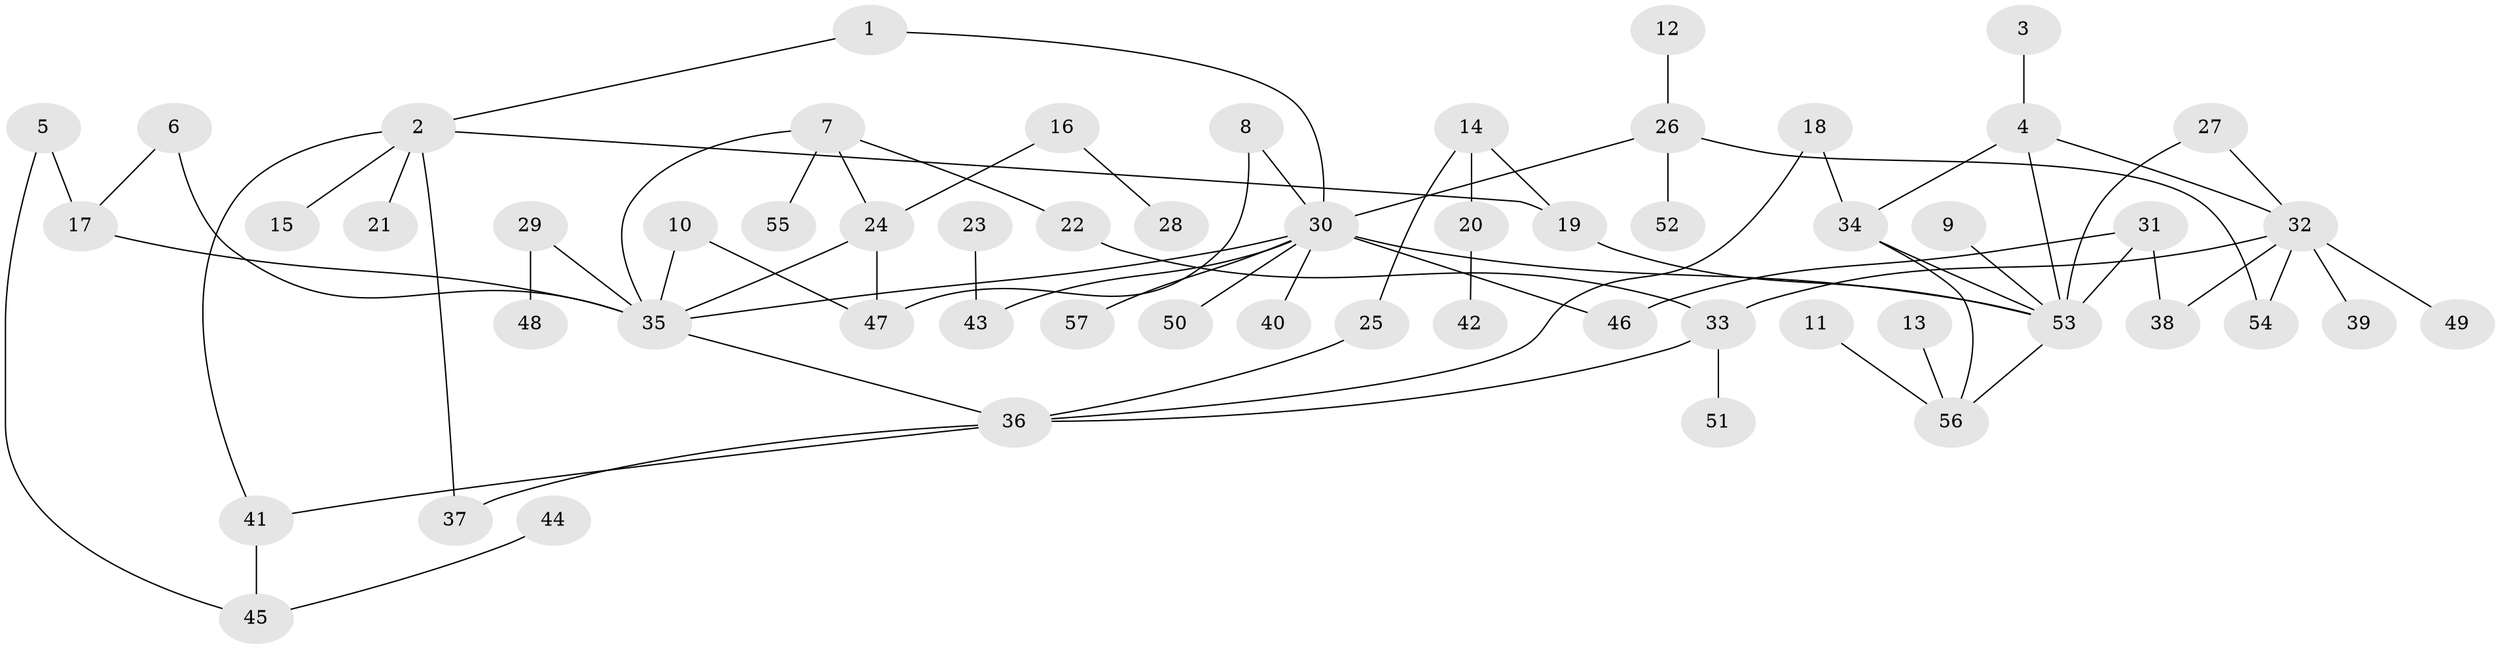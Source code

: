 // original degree distribution, {5: 0.06140350877192982, 2: 0.42105263157894735, 3: 0.07894736842105263, 10: 0.008771929824561403, 4: 0.09649122807017543, 8: 0.008771929824561403, 1: 0.3157894736842105, 6: 0.008771929824561403}
// Generated by graph-tools (version 1.1) at 2025/49/03/09/25 03:49:20]
// undirected, 57 vertices, 74 edges
graph export_dot {
graph [start="1"]
  node [color=gray90,style=filled];
  1;
  2;
  3;
  4;
  5;
  6;
  7;
  8;
  9;
  10;
  11;
  12;
  13;
  14;
  15;
  16;
  17;
  18;
  19;
  20;
  21;
  22;
  23;
  24;
  25;
  26;
  27;
  28;
  29;
  30;
  31;
  32;
  33;
  34;
  35;
  36;
  37;
  38;
  39;
  40;
  41;
  42;
  43;
  44;
  45;
  46;
  47;
  48;
  49;
  50;
  51;
  52;
  53;
  54;
  55;
  56;
  57;
  1 -- 2 [weight=1.0];
  1 -- 30 [weight=1.0];
  2 -- 15 [weight=1.0];
  2 -- 19 [weight=1.0];
  2 -- 21 [weight=1.0];
  2 -- 37 [weight=1.0];
  2 -- 41 [weight=1.0];
  3 -- 4 [weight=1.0];
  4 -- 32 [weight=1.0];
  4 -- 34 [weight=1.0];
  4 -- 53 [weight=1.0];
  5 -- 17 [weight=1.0];
  5 -- 45 [weight=1.0];
  6 -- 17 [weight=1.0];
  6 -- 35 [weight=1.0];
  7 -- 22 [weight=1.0];
  7 -- 24 [weight=1.0];
  7 -- 35 [weight=1.0];
  7 -- 55 [weight=1.0];
  8 -- 30 [weight=1.0];
  8 -- 47 [weight=1.0];
  9 -- 53 [weight=1.0];
  10 -- 35 [weight=1.0];
  10 -- 47 [weight=1.0];
  11 -- 56 [weight=1.0];
  12 -- 26 [weight=1.0];
  13 -- 56 [weight=1.0];
  14 -- 19 [weight=1.0];
  14 -- 20 [weight=1.0];
  14 -- 25 [weight=1.0];
  16 -- 24 [weight=1.0];
  16 -- 28 [weight=1.0];
  17 -- 35 [weight=1.0];
  18 -- 34 [weight=1.0];
  18 -- 36 [weight=1.0];
  19 -- 53 [weight=1.0];
  20 -- 42 [weight=1.0];
  22 -- 33 [weight=1.0];
  23 -- 43 [weight=1.0];
  24 -- 35 [weight=1.0];
  24 -- 47 [weight=1.0];
  25 -- 36 [weight=1.0];
  26 -- 30 [weight=1.0];
  26 -- 52 [weight=1.0];
  26 -- 54 [weight=1.0];
  27 -- 32 [weight=1.0];
  27 -- 53 [weight=1.0];
  29 -- 35 [weight=1.0];
  29 -- 48 [weight=1.0];
  30 -- 35 [weight=1.0];
  30 -- 40 [weight=1.0];
  30 -- 43 [weight=1.0];
  30 -- 46 [weight=1.0];
  30 -- 50 [weight=1.0];
  30 -- 53 [weight=1.0];
  30 -- 57 [weight=1.0];
  31 -- 38 [weight=1.0];
  31 -- 46 [weight=1.0];
  31 -- 53 [weight=1.0];
  32 -- 33 [weight=1.0];
  32 -- 38 [weight=1.0];
  32 -- 39 [weight=1.0];
  32 -- 49 [weight=1.0];
  32 -- 54 [weight=1.0];
  33 -- 36 [weight=1.0];
  33 -- 51 [weight=1.0];
  34 -- 53 [weight=1.0];
  34 -- 56 [weight=1.0];
  35 -- 36 [weight=1.0];
  36 -- 37 [weight=1.0];
  36 -- 41 [weight=1.0];
  41 -- 45 [weight=1.0];
  44 -- 45 [weight=1.0];
  53 -- 56 [weight=1.0];
}
